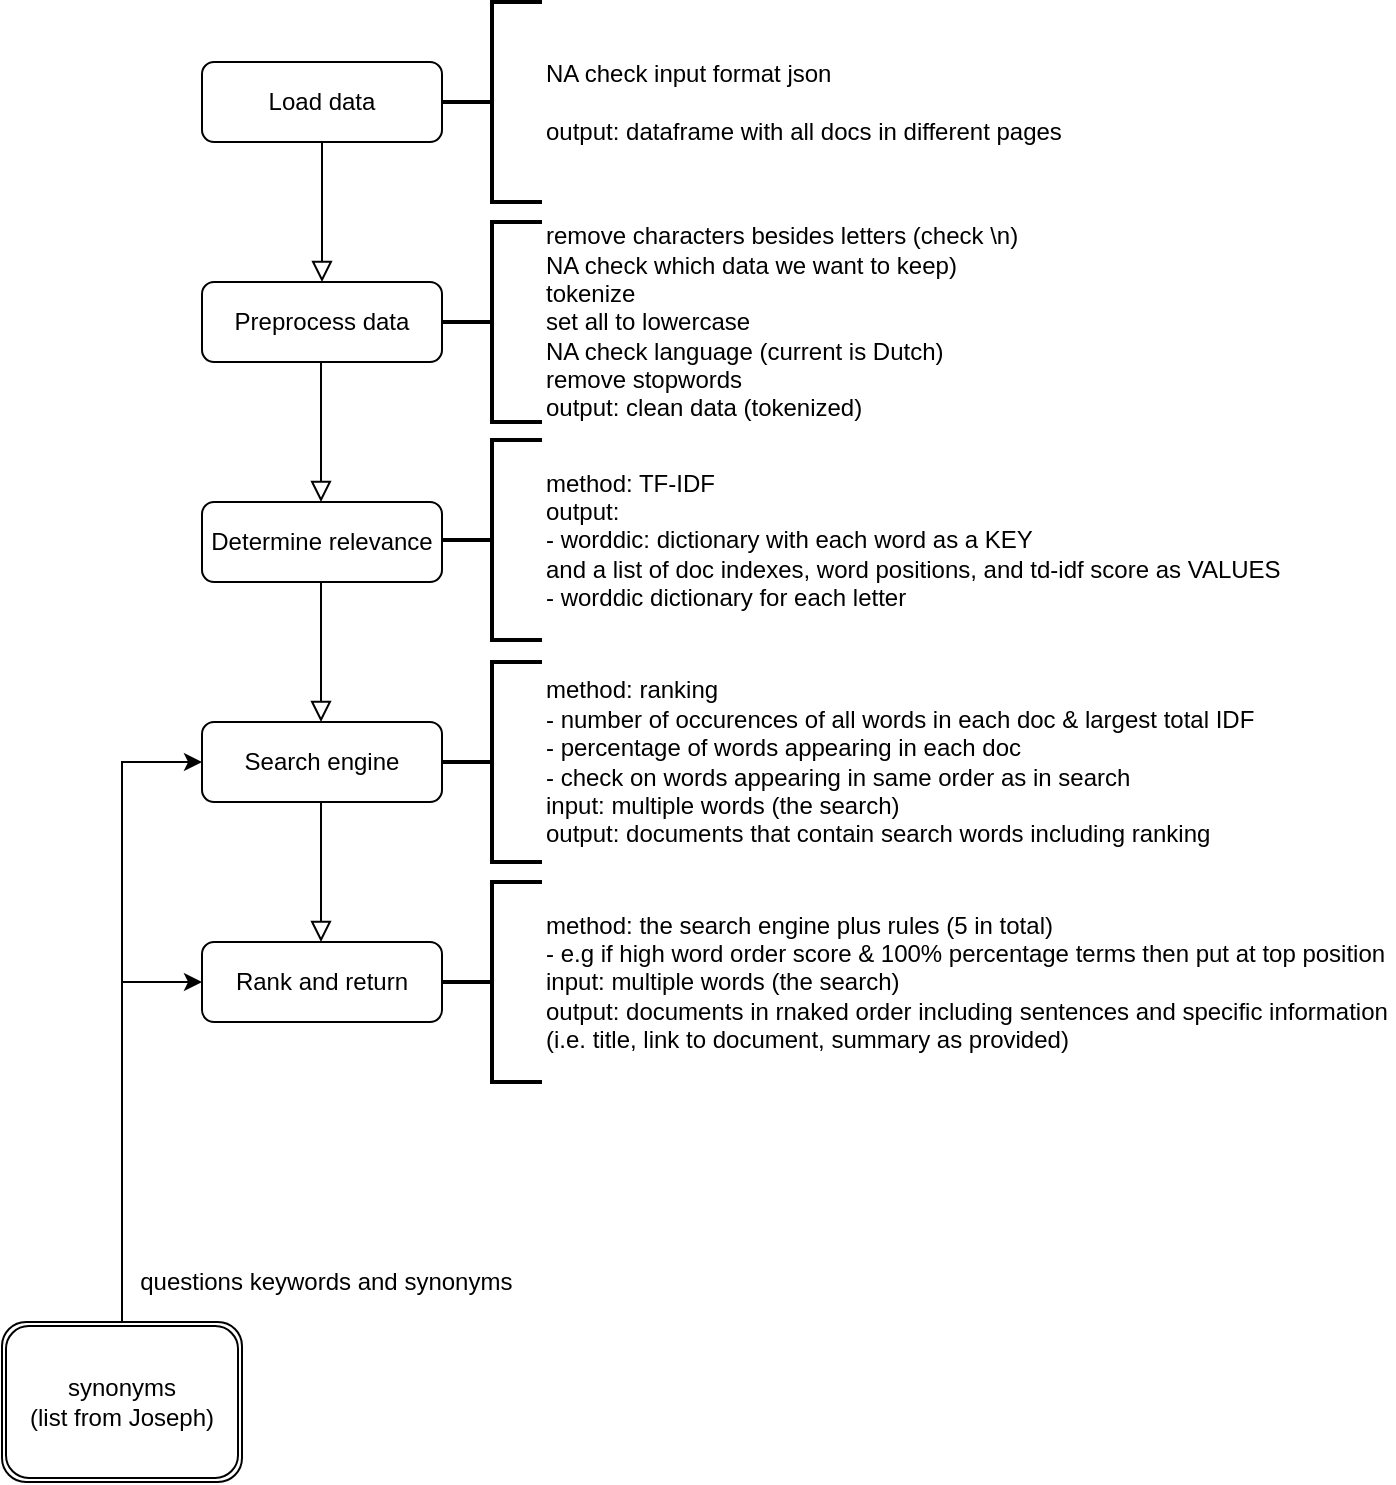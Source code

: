 <mxfile version="12.9.3" type="device"><diagram id="C5RBs43oDa-KdzZeNtuy" name="Page-1"><mxGraphModel dx="730" dy="809" grid="1" gridSize="10" guides="1" tooltips="1" connect="1" arrows="1" fold="1" page="1" pageScale="1" pageWidth="827" pageHeight="1169" math="0" shadow="0"><root><mxCell id="WIyWlLk6GJQsqaUBKTNV-0"/><mxCell id="WIyWlLk6GJQsqaUBKTNV-1" parent="WIyWlLk6GJQsqaUBKTNV-0"/><mxCell id="WIyWlLk6GJQsqaUBKTNV-2" value="" style="rounded=0;html=1;jettySize=auto;orthogonalLoop=1;fontSize=11;endArrow=block;endFill=0;endSize=8;strokeWidth=1;shadow=0;labelBackgroundColor=none;edgeStyle=orthogonalEdgeStyle;" parent="WIyWlLk6GJQsqaUBKTNV-1" source="WIyWlLk6GJQsqaUBKTNV-3" edge="1"><mxGeometry relative="1" as="geometry"><mxPoint x="220" y="190" as="targetPoint"/></mxGeometry></mxCell><mxCell id="WIyWlLk6GJQsqaUBKTNV-3" value="Load data" style="rounded=1;whiteSpace=wrap;html=1;fontSize=12;glass=0;strokeWidth=1;shadow=0;" parent="WIyWlLk6GJQsqaUBKTNV-1" vertex="1"><mxGeometry x="160" y="80" width="120" height="40" as="geometry"/></mxCell><mxCell id="WIyWlLk6GJQsqaUBKTNV-7" value="Preprocess data" style="rounded=1;whiteSpace=wrap;html=1;fontSize=12;glass=0;strokeWidth=1;shadow=0;" parent="WIyWlLk6GJQsqaUBKTNV-1" vertex="1"><mxGeometry x="160" y="190" width="120" height="40" as="geometry"/></mxCell><mxCell id="t2XH9c_rgH97_oK-zvUn-0" value="NA check input format json&lt;br&gt;&lt;br&gt;output: dataframe with all docs in different pages" style="strokeWidth=2;html=1;shape=mxgraph.flowchart.annotation_2;align=left;labelPosition=right;pointerEvents=1;" parent="WIyWlLk6GJQsqaUBKTNV-1" vertex="1"><mxGeometry x="280" y="50" width="50" height="100" as="geometry"/></mxCell><mxCell id="t2XH9c_rgH97_oK-zvUn-1" value="remove characters besides letters (check \n)&lt;br&gt;NA check which data we want to keep)&lt;br&gt;tokenize&lt;br&gt;set all to lowercase&lt;br&gt;NA check language (current is Dutch)&lt;br&gt;remove stopwords&lt;br&gt;output: clean data (tokenized)" style="strokeWidth=2;html=1;shape=mxgraph.flowchart.annotation_2;align=left;labelPosition=right;pointerEvents=1;" parent="WIyWlLk6GJQsqaUBKTNV-1" vertex="1"><mxGeometry x="280" y="160" width="50" height="100" as="geometry"/></mxCell><mxCell id="t2XH9c_rgH97_oK-zvUn-15" value="" style="rounded=0;html=1;jettySize=auto;orthogonalLoop=1;fontSize=11;endArrow=block;endFill=0;endSize=8;strokeWidth=1;shadow=0;labelBackgroundColor=none;edgeStyle=orthogonalEdgeStyle;" parent="WIyWlLk6GJQsqaUBKTNV-1" edge="1"><mxGeometry relative="1" as="geometry"><mxPoint x="219.5" y="230" as="sourcePoint"/><mxPoint x="219.5" y="300" as="targetPoint"/></mxGeometry></mxCell><mxCell id="t2XH9c_rgH97_oK-zvUn-17" value="Determine relevance" style="rounded=1;whiteSpace=wrap;html=1;fontSize=12;glass=0;strokeWidth=1;shadow=0;" parent="WIyWlLk6GJQsqaUBKTNV-1" vertex="1"><mxGeometry x="160" y="300" width="120" height="40" as="geometry"/></mxCell><mxCell id="t2XH9c_rgH97_oK-zvUn-18" value="method: TF-IDF&lt;br&gt;output:&lt;br&gt;- worddic:&amp;nbsp;dictionary with each word as a KEY &lt;br&gt;and a list of doc indexes, word positions, and td-idf score as VALUES&lt;br&gt;- worddic dictionary for each letter" style="strokeWidth=2;html=1;shape=mxgraph.flowchart.annotation_2;align=left;labelPosition=right;pointerEvents=1;" parent="WIyWlLk6GJQsqaUBKTNV-1" vertex="1"><mxGeometry x="280" y="269" width="50" height="100" as="geometry"/></mxCell><mxCell id="t2XH9c_rgH97_oK-zvUn-21" value="" style="rounded=0;html=1;jettySize=auto;orthogonalLoop=1;fontSize=11;endArrow=block;endFill=0;endSize=8;strokeWidth=1;shadow=0;labelBackgroundColor=none;edgeStyle=orthogonalEdgeStyle;" parent="WIyWlLk6GJQsqaUBKTNV-1" edge="1"><mxGeometry relative="1" as="geometry"><mxPoint x="219.5" y="340" as="sourcePoint"/><mxPoint x="219.5" y="410" as="targetPoint"/></mxGeometry></mxCell><mxCell id="t2XH9c_rgH97_oK-zvUn-22" value="Search engine" style="rounded=1;whiteSpace=wrap;html=1;fontSize=12;glass=0;strokeWidth=1;shadow=0;" parent="WIyWlLk6GJQsqaUBKTNV-1" vertex="1"><mxGeometry x="160" y="410" width="120" height="40" as="geometry"/></mxCell><mxCell id="t2XH9c_rgH97_oK-zvUn-23" value="method: ranking&lt;br&gt;-&amp;nbsp;number of occurences of all words in each doc &amp;amp; largest total IDF&lt;br&gt;-&amp;nbsp;percentage of words appearing in each doc&lt;br&gt;- check on&amp;nbsp;&lt;span&gt;words appearing in same order as in search&lt;br&gt;&lt;/span&gt;input: multiple words (the search)&lt;br&gt;output: documents that contain search words including ranking" style="strokeWidth=2;html=1;shape=mxgraph.flowchart.annotation_2;align=left;labelPosition=right;pointerEvents=1;" parent="WIyWlLk6GJQsqaUBKTNV-1" vertex="1"><mxGeometry x="280" y="380" width="50" height="100" as="geometry"/></mxCell><mxCell id="t2XH9c_rgH97_oK-zvUn-24" value="" style="rounded=0;html=1;jettySize=auto;orthogonalLoop=1;fontSize=11;endArrow=block;endFill=0;endSize=8;strokeWidth=1;shadow=0;labelBackgroundColor=none;edgeStyle=orthogonalEdgeStyle;" parent="WIyWlLk6GJQsqaUBKTNV-1" edge="1"><mxGeometry relative="1" as="geometry"><mxPoint x="219.5" y="450" as="sourcePoint"/><mxPoint x="219.5" y="520" as="targetPoint"/></mxGeometry></mxCell><mxCell id="t2XH9c_rgH97_oK-zvUn-25" value="Rank and return" style="rounded=1;whiteSpace=wrap;html=1;fontSize=12;glass=0;strokeWidth=1;shadow=0;" parent="WIyWlLk6GJQsqaUBKTNV-1" vertex="1"><mxGeometry x="160" y="520" width="120" height="40" as="geometry"/></mxCell><mxCell id="t2XH9c_rgH97_oK-zvUn-26" value="method: the search engine plus rules (5 in total)&lt;br&gt;- e.g&amp;nbsp;if high word order score &amp;amp; 100% percentage terms then put at top position&lt;span&gt;&lt;br&gt;&lt;/span&gt;input: multiple words (the search)&lt;br&gt;output: documents in rnaked order including sentences and specific information&amp;nbsp;&lt;br&gt;(i.e. title, link to document, summary as provided)" style="strokeWidth=2;html=1;shape=mxgraph.flowchart.annotation_2;align=left;labelPosition=right;pointerEvents=1;" parent="WIyWlLk6GJQsqaUBKTNV-1" vertex="1"><mxGeometry x="280" y="490" width="50" height="100" as="geometry"/></mxCell><mxCell id="t2XH9c_rgH97_oK-zvUn-33" style="edgeStyle=orthogonalEdgeStyle;rounded=0;orthogonalLoop=1;jettySize=auto;html=1;exitX=0.5;exitY=0;exitDx=0;exitDy=0;" parent="WIyWlLk6GJQsqaUBKTNV-1" source="t2XH9c_rgH97_oK-zvUn-27" edge="1"><mxGeometry relative="1" as="geometry"><mxPoint x="160" y="430" as="targetPoint"/><Array as="points"><mxPoint x="120" y="430"/></Array></mxGeometry></mxCell><mxCell id="t2XH9c_rgH97_oK-zvUn-27" value="synonyms &lt;br&gt;(list from Joseph)" style="shape=ext;double=1;rounded=1;whiteSpace=wrap;html=1;" parent="WIyWlLk6GJQsqaUBKTNV-1" vertex="1"><mxGeometry x="60" y="710" width="120" height="80" as="geometry"/></mxCell><mxCell id="t2XH9c_rgH97_oK-zvUn-34" value="&amp;nbsp;questions keywords and synonyms" style="text;html=1;align=center;verticalAlign=middle;resizable=0;points=[];autosize=1;" parent="WIyWlLk6GJQsqaUBKTNV-1" vertex="1"><mxGeometry x="120" y="680" width="200" height="20" as="geometry"/></mxCell><mxCell id="qGnHN3tnMQHSRdfUWq9_-0" value="" style="endArrow=classic;html=1;" edge="1" parent="WIyWlLk6GJQsqaUBKTNV-1"><mxGeometry width="50" height="50" relative="1" as="geometry"><mxPoint x="120" y="540" as="sourcePoint"/><mxPoint x="160" y="540" as="targetPoint"/></mxGeometry></mxCell></root></mxGraphModel></diagram></mxfile>